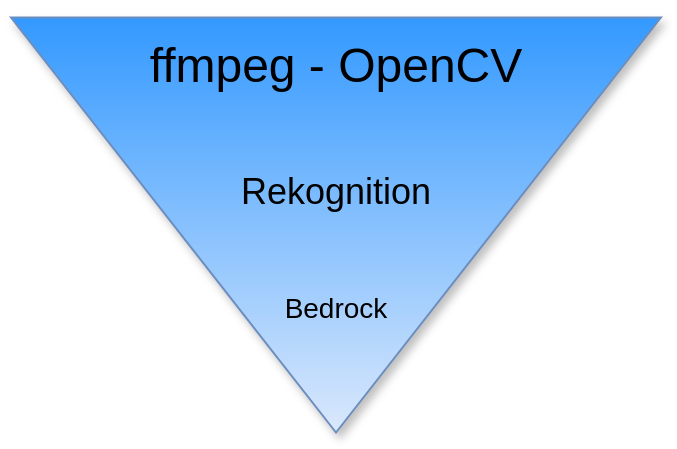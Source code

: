 <mxfile version="24.7.13">
  <diagram name="Page-1" id="D6RHG56xjUFAESAjnHHj">
    <mxGraphModel dx="940" dy="793" grid="1" gridSize="10" guides="1" tooltips="1" connect="1" arrows="1" fold="1" page="1" pageScale="1" pageWidth="827" pageHeight="1169" math="0" shadow="0">
      <root>
        <mxCell id="0" />
        <mxCell id="1" parent="0" />
        <mxCell id="vkfDccLpBKT-OpvnKlOA-1" value="" style="triangle;whiteSpace=wrap;html=1;rotation=90;fillColor=#dae8fc;strokeColor=#6c8ebf;shadow=1;rounded=0;gradientColor=#3399FF;gradientDirection=west;" vertex="1" parent="1">
          <mxGeometry x="341.25" y="150" width="207.5" height="325" as="geometry" />
        </mxCell>
        <mxCell id="vkfDccLpBKT-OpvnKlOA-2" value="&lt;font style=&quot;font-size: 24px;&quot;&gt;ffmpeg - OpenCV&lt;/font&gt;&lt;div&gt;&lt;font style=&quot;font-size: 14px;&quot;&gt;&lt;br&gt;&lt;/font&gt;&lt;/div&gt;&lt;div&gt;&lt;font style=&quot;font-size: 18px;&quot;&gt;&lt;br&gt;&lt;/font&gt;&lt;div&gt;&lt;font style=&quot;font-size: 18px;&quot;&gt;Rekog&lt;font style=&quot;&quot;&gt;nition&lt;/font&gt;&lt;/font&gt;&lt;/div&gt;&lt;div&gt;&lt;span style=&quot;font-size: medium; background-color: initial;&quot;&gt;&lt;br&gt;&lt;/span&gt;&lt;/div&gt;&lt;div&gt;&lt;span style=&quot;font-size: medium; background-color: initial;&quot;&gt;&lt;br&gt;&lt;/span&gt;&lt;/div&gt;&lt;div&gt;&lt;span style=&quot;background-color: initial;&quot;&gt;&lt;font style=&quot;font-size: 14px;&quot;&gt;Bedrock&lt;/font&gt;&lt;/span&gt;&lt;/div&gt;&lt;/div&gt;" style="text;html=1;align=center;verticalAlign=middle;whiteSpace=wrap;rounded=0;" vertex="1" parent="1">
          <mxGeometry x="340" y="200" width="210" height="180" as="geometry" />
        </mxCell>
      </root>
    </mxGraphModel>
  </diagram>
</mxfile>
